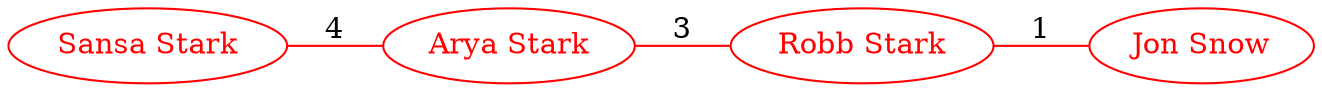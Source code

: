 graph sample2 {
rankdir=LR;
sansa [label="Sansa Stark", color=red, fontcolor=red];
arya [label="Arya Stark", color=red, fontcolor=red];
robb [label="Robb Stark", color=red, fontcolor=red];
jon [label="Jon Snow", color=red, fontcolor=red];
sansa -- arya [label="4", color=red];
arya -- robb [label="3", color=red];
robb -- jon [label="1", color=red];
}